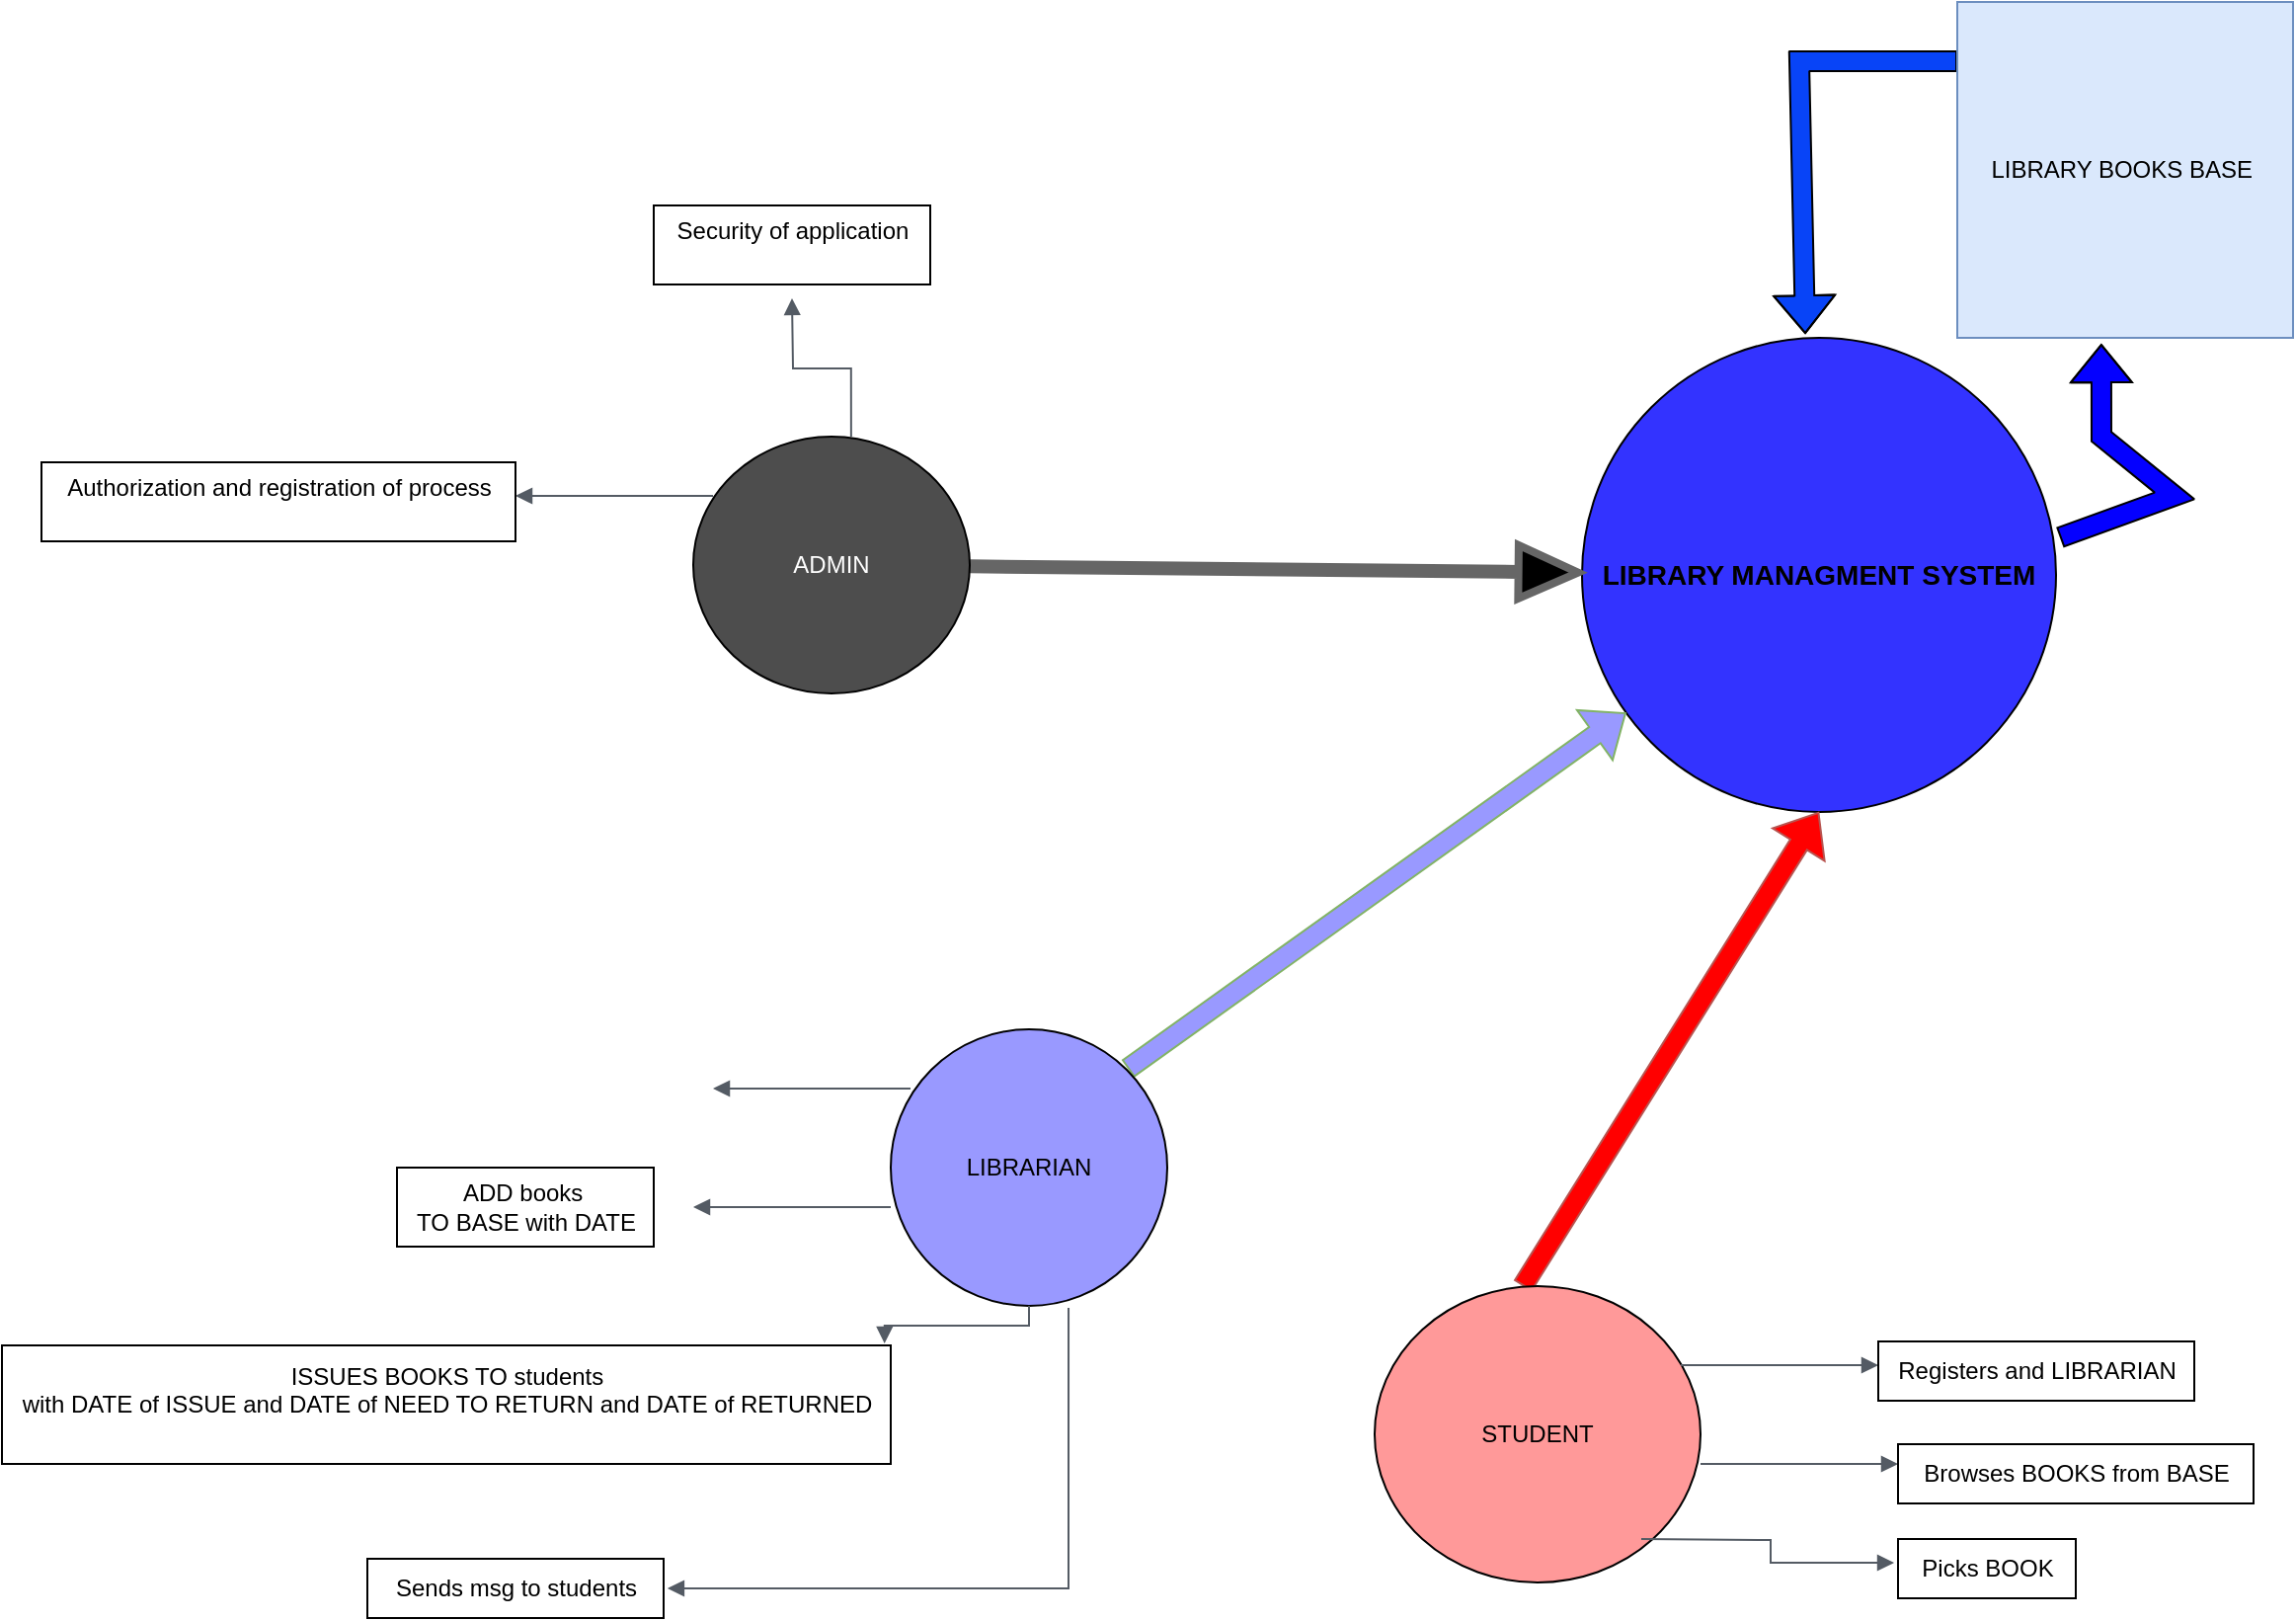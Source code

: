 <mxfile version="24.9.2">
  <diagram name="Page-1" id="4ZXEcbJ6n9vgvBZhptEH">
    <mxGraphModel dx="1730" dy="1629" grid="1" gridSize="10" guides="1" tooltips="1" connect="1" arrows="1" fold="1" page="1" pageScale="1" pageWidth="850" pageHeight="1100" math="0" shadow="0">
      <root>
        <mxCell id="0" />
        <mxCell id="1" parent="0" />
        <mxCell id="1T8DP2s5063KryROqJGt-1" value="&lt;div style=&quot;text-align: justify;&quot;&gt;&lt;font style=&quot;font-size: 14px;&quot;&gt;&lt;b&gt;LIBRARY MANAGMENT SYSTEM&lt;/b&gt;&lt;/font&gt;&lt;/div&gt;" style="ellipse;whiteSpace=wrap;html=1;aspect=fixed;fillColor=#3333FF;" vertex="1" parent="1">
          <mxGeometry x="470" y="-40" width="240" height="240" as="geometry" />
        </mxCell>
        <mxCell id="1T8DP2s5063KryROqJGt-2" value="" style="shape=flexArrow;endArrow=classic;html=1;rounded=0;fillColor=#000000;strokeColor=#666666;width=0;endSize=8.73;strokeWidth=4;" edge="1" parent="1" source="1T8DP2s5063KryROqJGt-7" target="1T8DP2s5063KryROqJGt-1">
          <mxGeometry width="50" height="50" relative="1" as="geometry">
            <mxPoint x="170" y="160" as="sourcePoint" />
            <mxPoint x="340" y="150" as="targetPoint" />
          </mxGeometry>
        </mxCell>
        <mxCell id="1T8DP2s5063KryROqJGt-3" value="" style="shape=flexArrow;endArrow=classic;html=1;rounded=0;fillColor=#9999FF;strokeColor=#82b366;" edge="1" parent="1" target="1T8DP2s5063KryROqJGt-1">
          <mxGeometry width="50" height="50" relative="1" as="geometry">
            <mxPoint x="240" y="330" as="sourcePoint" />
            <mxPoint x="380" y="220" as="targetPoint" />
          </mxGeometry>
        </mxCell>
        <mxCell id="1T8DP2s5063KryROqJGt-4" value="" style="shape=flexArrow;endArrow=classic;html=1;rounded=0;entryX=0.5;entryY=1;entryDx=0;entryDy=0;fillColor=#FF0000;strokeColor=#b85450;" edge="1" parent="1" target="1T8DP2s5063KryROqJGt-1">
          <mxGeometry width="50" height="50" relative="1" as="geometry">
            <mxPoint x="440" y="440" as="sourcePoint" />
            <mxPoint x="475" y="330" as="targetPoint" />
          </mxGeometry>
        </mxCell>
        <mxCell id="1T8DP2s5063KryROqJGt-5" value="" style="shape=flexArrow;endArrow=classic;html=1;rounded=0;fillColor=#0400ff;entryX=0.429;entryY=1.018;entryDx=0;entryDy=0;entryPerimeter=0;exitX=1.008;exitY=0.421;exitDx=0;exitDy=0;exitPerimeter=0;" edge="1" parent="1" source="1T8DP2s5063KryROqJGt-1" target="1T8DP2s5063KryROqJGt-11">
          <mxGeometry width="50" height="50" relative="1" as="geometry">
            <mxPoint x="720" y="60" as="sourcePoint" />
            <mxPoint x="670" y="-10" as="targetPoint" />
            <Array as="points">
              <mxPoint x="770" y="40" />
              <mxPoint x="733" y="10" />
            </Array>
          </mxGeometry>
        </mxCell>
        <mxCell id="1T8DP2s5063KryROqJGt-6" value="" style="shape=flexArrow;endArrow=classic;html=1;rounded=0;fillColor=#0844f7;exitX=0;exitY=0.447;exitDx=0;exitDy=0;exitPerimeter=0;entryX=0.471;entryY=-0.008;entryDx=0;entryDy=0;entryPerimeter=0;" edge="1" parent="1" target="1T8DP2s5063KryROqJGt-1">
          <mxGeometry width="50" height="50" relative="1" as="geometry">
            <mxPoint x="660" y="-180" as="sourcePoint" />
            <mxPoint x="648.08" y="-70.87" as="targetPoint" />
            <Array as="points">
              <mxPoint x="580" y="-179.99" />
            </Array>
          </mxGeometry>
        </mxCell>
        <mxCell id="1T8DP2s5063KryROqJGt-7" value="&lt;font color=&quot;#ffffff&quot;&gt;ADMIN&lt;/font&gt;" style="ellipse;whiteSpace=wrap;html=1;fillColor=#4D4D4D;" vertex="1" parent="1">
          <mxGeometry x="20" y="10" width="140" height="130" as="geometry" />
        </mxCell>
        <mxCell id="1T8DP2s5063KryROqJGt-8" value="LIBRARIAN" style="ellipse;whiteSpace=wrap;html=1;fillColor=#9999FF;" vertex="1" parent="1">
          <mxGeometry x="120" y="310" width="140" height="140" as="geometry" />
        </mxCell>
        <mxCell id="1T8DP2s5063KryROqJGt-9" value="STUDENT" style="ellipse;whiteSpace=wrap;html=1;fillColor=#FF9999;" vertex="1" parent="1">
          <mxGeometry x="365" y="440" width="165" height="150" as="geometry" />
        </mxCell>
        <mxCell id="1T8DP2s5063KryROqJGt-11" value="LIBRARY BOOKS BASE&amp;nbsp;" style="whiteSpace=wrap;html=1;aspect=fixed;fillColor=#dae8fc;strokeColor=#6c8ebf;" vertex="1" parent="1">
          <mxGeometry x="660" y="-210" width="170" height="170" as="geometry" />
        </mxCell>
        <mxCell id="1T8DP2s5063KryROqJGt-12" value="" style="edgeStyle=orthogonalEdgeStyle;html=1;endArrow=none;elbow=vertical;startArrow=block;startFill=1;strokeColor=#545B64;rounded=0;entryX=0.571;entryY=0;entryDx=0;entryDy=0;entryPerimeter=0;" edge="1" parent="1" target="1T8DP2s5063KryROqJGt-7">
          <mxGeometry width="100" relative="1" as="geometry">
            <mxPoint x="70" y="-60" as="sourcePoint" />
            <mxPoint x="170" y="-60" as="targetPoint" />
          </mxGeometry>
        </mxCell>
        <mxCell id="1T8DP2s5063KryROqJGt-13" value="Security of application&lt;div&gt;&lt;br&gt;&lt;/div&gt;" style="text;html=1;align=center;verticalAlign=middle;resizable=0;points=[];autosize=1;strokeColor=default;fillColor=none;" vertex="1" parent="1">
          <mxGeometry y="-107" width="140" height="40" as="geometry" />
        </mxCell>
        <mxCell id="1T8DP2s5063KryROqJGt-15" value="" style="edgeStyle=orthogonalEdgeStyle;html=1;endArrow=none;elbow=vertical;startArrow=block;startFill=1;strokeColor=#545B64;rounded=0;" edge="1" parent="1">
          <mxGeometry width="100" relative="1" as="geometry">
            <mxPoint x="-70" y="40" as="sourcePoint" />
            <mxPoint x="30" y="40" as="targetPoint" />
          </mxGeometry>
        </mxCell>
        <mxCell id="1T8DP2s5063KryROqJGt-16" value="Authorization and registration of process&lt;div&gt;&lt;br&gt;&lt;/div&gt;" style="text;html=1;align=center;verticalAlign=middle;resizable=0;points=[];autosize=1;strokeColor=default;fillColor=none;" vertex="1" parent="1">
          <mxGeometry x="-310" y="23" width="240" height="40" as="geometry" />
        </mxCell>
        <mxCell id="1T8DP2s5063KryROqJGt-17" value="" style="edgeStyle=orthogonalEdgeStyle;html=1;endArrow=none;elbow=vertical;startArrow=block;startFill=1;strokeColor=#545B64;rounded=0;" edge="1" parent="1">
          <mxGeometry width="100" relative="1" as="geometry">
            <mxPoint x="30" y="340" as="sourcePoint" />
            <mxPoint x="130" y="340" as="targetPoint" />
          </mxGeometry>
        </mxCell>
        <mxCell id="1T8DP2s5063KryROqJGt-19" value="" style="edgeStyle=orthogonalEdgeStyle;html=1;endArrow=none;elbow=vertical;startArrow=block;startFill=1;strokeColor=#545B64;rounded=0;" edge="1" parent="1">
          <mxGeometry width="100" relative="1" as="geometry">
            <mxPoint x="20" y="400" as="sourcePoint" />
            <mxPoint x="120" y="400" as="targetPoint" />
          </mxGeometry>
        </mxCell>
        <mxCell id="1T8DP2s5063KryROqJGt-20" value="ADD books&amp;nbsp;&lt;div&gt;TO BASE with DATE&lt;/div&gt;" style="text;html=1;align=center;verticalAlign=middle;resizable=0;points=[];autosize=1;strokeColor=default;fillColor=none;" vertex="1" parent="1">
          <mxGeometry x="-130" y="380" width="130" height="40" as="geometry" />
        </mxCell>
        <mxCell id="1T8DP2s5063KryROqJGt-21" value="" style="edgeStyle=orthogonalEdgeStyle;html=1;endArrow=none;elbow=vertical;startArrow=block;startFill=1;strokeColor=#545B64;rounded=0;exitX=0.993;exitY=-0.017;exitDx=0;exitDy=0;exitPerimeter=0;" edge="1" parent="1" source="1T8DP2s5063KryROqJGt-22" target="1T8DP2s5063KryROqJGt-8">
          <mxGeometry width="100" relative="1" as="geometry">
            <mxPoint y="480" as="sourcePoint" />
            <mxPoint x="100" y="480" as="targetPoint" />
          </mxGeometry>
        </mxCell>
        <mxCell id="1T8DP2s5063KryROqJGt-22" value="ISSUES BOOKS TO students&lt;div&gt;with DATE of ISSUE and DATE of NEED TO RETURN and DATE of RETURNED&lt;/div&gt;&lt;div&gt;&lt;br&gt;&lt;/div&gt;" style="text;html=1;align=center;verticalAlign=middle;resizable=0;points=[];autosize=1;strokeColor=default;fillColor=none;" vertex="1" parent="1">
          <mxGeometry x="-330" y="470" width="450" height="60" as="geometry" />
        </mxCell>
        <mxCell id="1T8DP2s5063KryROqJGt-23" value="" style="edgeStyle=orthogonalEdgeStyle;html=1;endArrow=none;elbow=vertical;startArrow=block;startFill=1;strokeColor=#545B64;rounded=0;entryX=0.643;entryY=1.007;entryDx=0;entryDy=0;entryPerimeter=0;exitX=1.013;exitY=0.5;exitDx=0;exitDy=0;exitPerimeter=0;" edge="1" parent="1" source="1T8DP2s5063KryROqJGt-24" target="1T8DP2s5063KryROqJGt-8">
          <mxGeometry width="100" relative="1" as="geometry">
            <mxPoint x="60" y="590" as="sourcePoint" />
            <mxPoint x="250" y="530" as="targetPoint" />
          </mxGeometry>
        </mxCell>
        <mxCell id="1T8DP2s5063KryROqJGt-24" value="Sends msg to students" style="text;html=1;align=center;verticalAlign=middle;resizable=0;points=[];autosize=1;strokeColor=default;fillColor=none;" vertex="1" parent="1">
          <mxGeometry x="-145" y="578" width="150" height="30" as="geometry" />
        </mxCell>
        <mxCell id="1T8DP2s5063KryROqJGt-25" value="" style="edgeStyle=orthogonalEdgeStyle;html=1;endArrow=block;elbow=vertical;startArrow=none;endFill=1;strokeColor=#545B64;rounded=0;" edge="1" parent="1">
          <mxGeometry width="100" relative="1" as="geometry">
            <mxPoint x="520" y="480" as="sourcePoint" />
            <mxPoint x="620" y="480" as="targetPoint" />
          </mxGeometry>
        </mxCell>
        <mxCell id="1T8DP2s5063KryROqJGt-26" value="Registers and LIBRARIAN" style="text;html=1;align=center;verticalAlign=middle;resizable=0;points=[];autosize=1;fillColor=none;strokeColor=default;" vertex="1" parent="1">
          <mxGeometry x="620" y="468" width="160" height="30" as="geometry" />
        </mxCell>
        <mxCell id="1T8DP2s5063KryROqJGt-29" value="" style="edgeStyle=orthogonalEdgeStyle;html=1;endArrow=block;elbow=vertical;startArrow=none;endFill=1;strokeColor=#545B64;rounded=0;" edge="1" parent="1">
          <mxGeometry width="100" relative="1" as="geometry">
            <mxPoint x="530" y="530" as="sourcePoint" />
            <mxPoint x="630" y="530" as="targetPoint" />
          </mxGeometry>
        </mxCell>
        <mxCell id="1T8DP2s5063KryROqJGt-30" value="Browses BOOKS from BASE" style="text;html=1;align=center;verticalAlign=middle;resizable=0;points=[];autosize=1;strokeColor=default;fillColor=none;" vertex="1" parent="1">
          <mxGeometry x="630" y="520" width="180" height="30" as="geometry" />
        </mxCell>
        <mxCell id="1T8DP2s5063KryROqJGt-31" value="Picks BOOK" style="text;html=1;align=center;verticalAlign=middle;resizable=0;points=[];autosize=1;strokeColor=default;fillColor=none;" vertex="1" parent="1">
          <mxGeometry x="630" y="568" width="90" height="30" as="geometry" />
        </mxCell>
        <mxCell id="1T8DP2s5063KryROqJGt-32" value="" style="edgeStyle=orthogonalEdgeStyle;html=1;endArrow=block;elbow=vertical;startArrow=none;endFill=1;strokeColor=#545B64;rounded=0;entryX=-0.022;entryY=0.4;entryDx=0;entryDy=0;entryPerimeter=0;" edge="1" parent="1" target="1T8DP2s5063KryROqJGt-31">
          <mxGeometry width="100" relative="1" as="geometry">
            <mxPoint x="500" y="568" as="sourcePoint" />
            <mxPoint x="600" y="568" as="targetPoint" />
          </mxGeometry>
        </mxCell>
      </root>
    </mxGraphModel>
  </diagram>
</mxfile>
